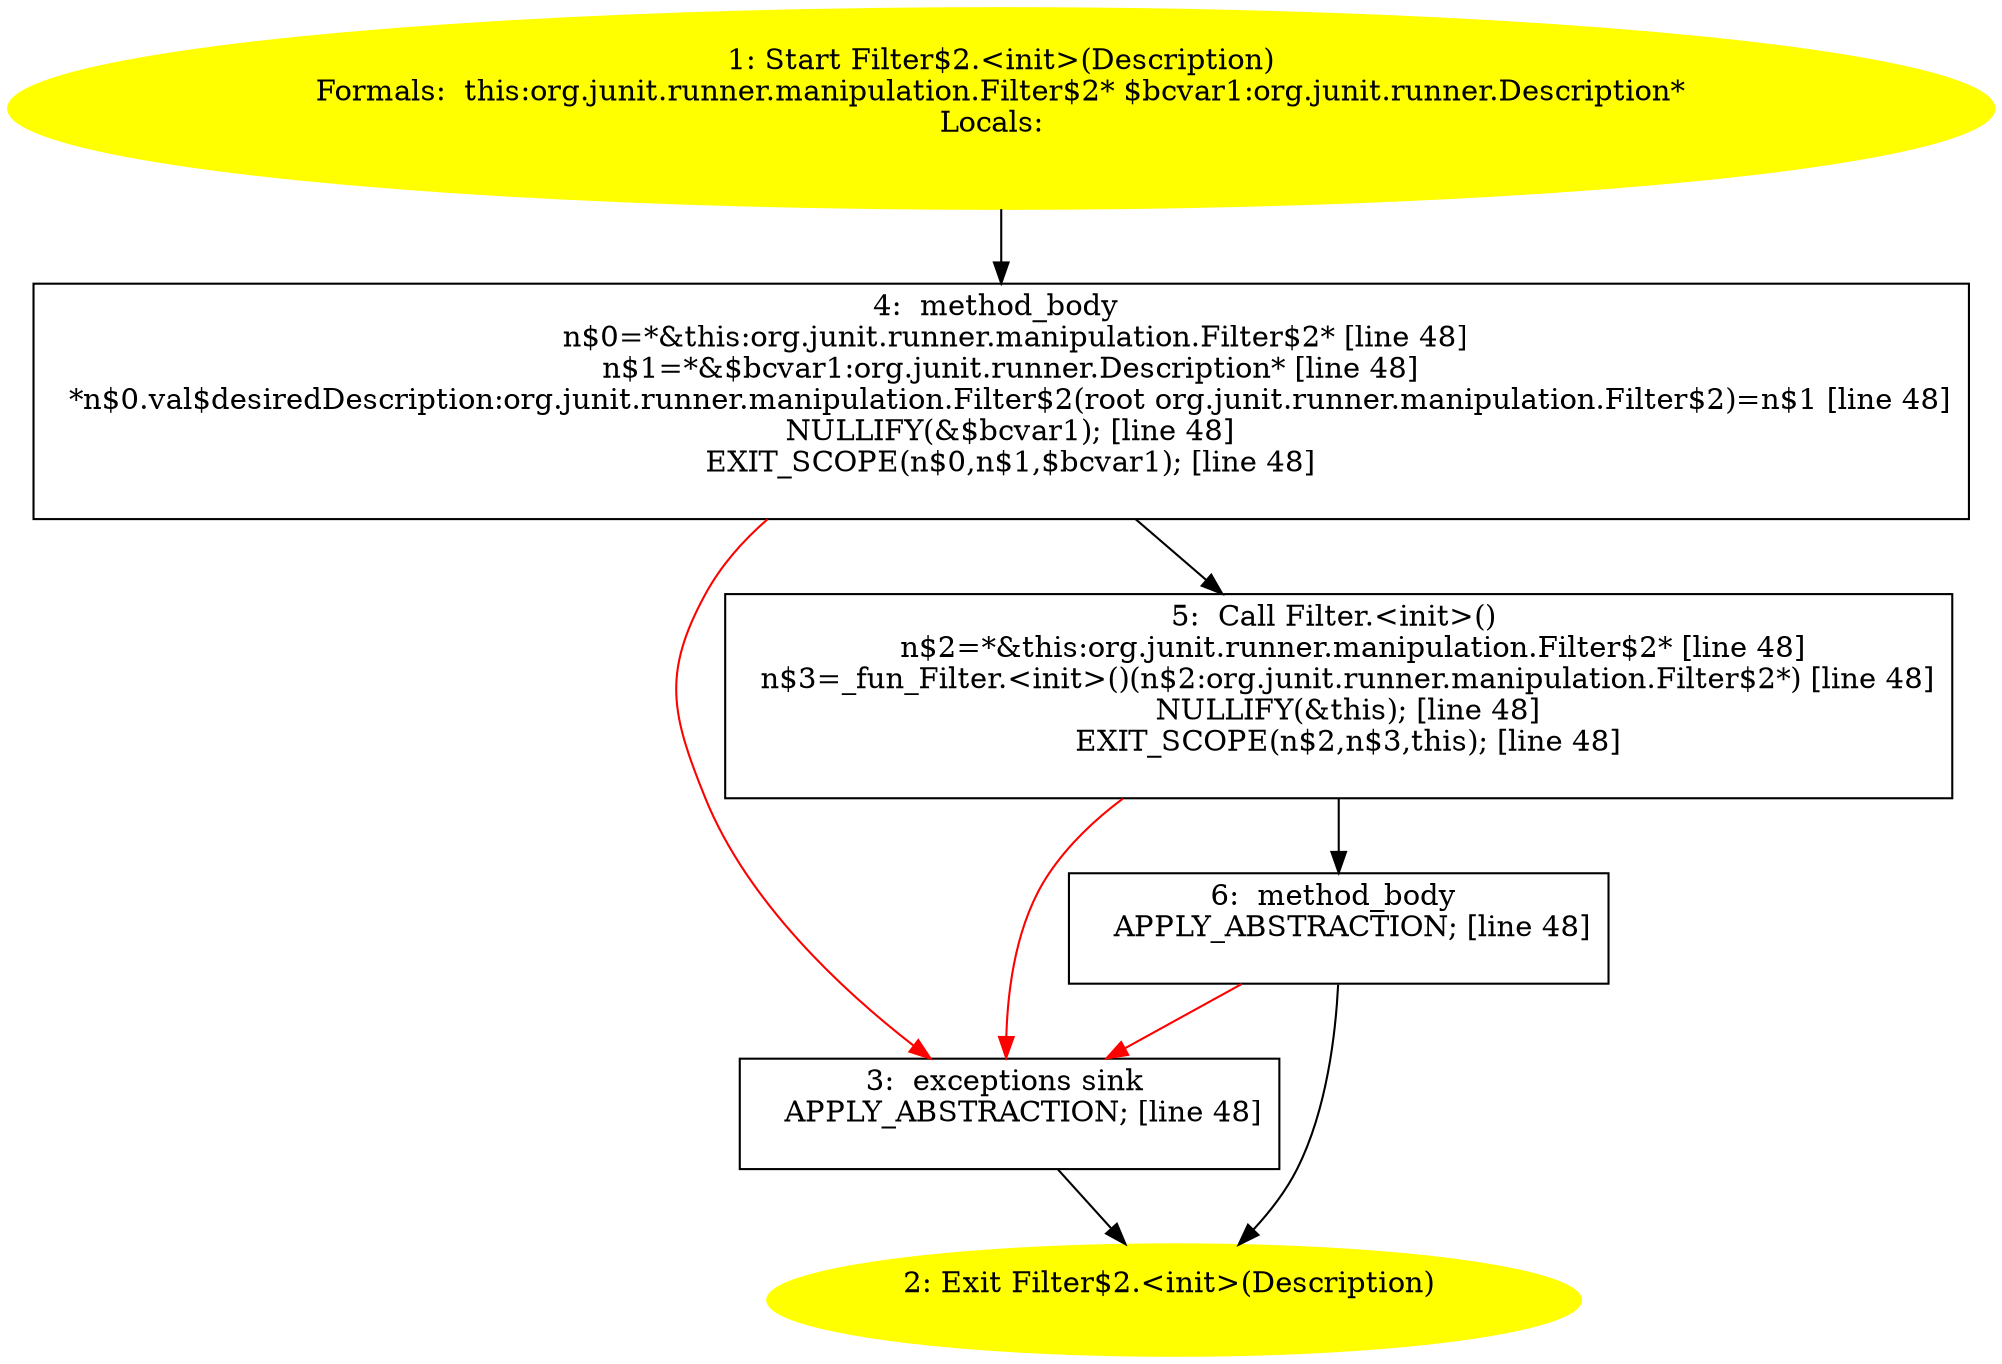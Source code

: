 /* @generated */
digraph cfg {
"org.junit.runner.manipulation.Filter$2.<init>(org.junit.runner.Description).d02a08d51a481b8521cc5215a5f112f4_1" [label="1: Start Filter$2.<init>(Description)\nFormals:  this:org.junit.runner.manipulation.Filter$2* $bcvar1:org.junit.runner.Description*\nLocals:  \n  " color=yellow style=filled]
	

	 "org.junit.runner.manipulation.Filter$2.<init>(org.junit.runner.Description).d02a08d51a481b8521cc5215a5f112f4_1" -> "org.junit.runner.manipulation.Filter$2.<init>(org.junit.runner.Description).d02a08d51a481b8521cc5215a5f112f4_4" ;
"org.junit.runner.manipulation.Filter$2.<init>(org.junit.runner.Description).d02a08d51a481b8521cc5215a5f112f4_2" [label="2: Exit Filter$2.<init>(Description) \n  " color=yellow style=filled]
	

"org.junit.runner.manipulation.Filter$2.<init>(org.junit.runner.Description).d02a08d51a481b8521cc5215a5f112f4_3" [label="3:  exceptions sink \n   APPLY_ABSTRACTION; [line 48]\n " shape="box"]
	

	 "org.junit.runner.manipulation.Filter$2.<init>(org.junit.runner.Description).d02a08d51a481b8521cc5215a5f112f4_3" -> "org.junit.runner.manipulation.Filter$2.<init>(org.junit.runner.Description).d02a08d51a481b8521cc5215a5f112f4_2" ;
"org.junit.runner.manipulation.Filter$2.<init>(org.junit.runner.Description).d02a08d51a481b8521cc5215a5f112f4_4" [label="4:  method_body \n   n$0=*&this:org.junit.runner.manipulation.Filter$2* [line 48]\n  n$1=*&$bcvar1:org.junit.runner.Description* [line 48]\n  *n$0.val$desiredDescription:org.junit.runner.manipulation.Filter$2(root org.junit.runner.manipulation.Filter$2)=n$1 [line 48]\n  NULLIFY(&$bcvar1); [line 48]\n  EXIT_SCOPE(n$0,n$1,$bcvar1); [line 48]\n " shape="box"]
	

	 "org.junit.runner.manipulation.Filter$2.<init>(org.junit.runner.Description).d02a08d51a481b8521cc5215a5f112f4_4" -> "org.junit.runner.manipulation.Filter$2.<init>(org.junit.runner.Description).d02a08d51a481b8521cc5215a5f112f4_5" ;
	 "org.junit.runner.manipulation.Filter$2.<init>(org.junit.runner.Description).d02a08d51a481b8521cc5215a5f112f4_4" -> "org.junit.runner.manipulation.Filter$2.<init>(org.junit.runner.Description).d02a08d51a481b8521cc5215a5f112f4_3" [color="red" ];
"org.junit.runner.manipulation.Filter$2.<init>(org.junit.runner.Description).d02a08d51a481b8521cc5215a5f112f4_5" [label="5:  Call Filter.<init>() \n   n$2=*&this:org.junit.runner.manipulation.Filter$2* [line 48]\n  n$3=_fun_Filter.<init>()(n$2:org.junit.runner.manipulation.Filter$2*) [line 48]\n  NULLIFY(&this); [line 48]\n  EXIT_SCOPE(n$2,n$3,this); [line 48]\n " shape="box"]
	

	 "org.junit.runner.manipulation.Filter$2.<init>(org.junit.runner.Description).d02a08d51a481b8521cc5215a5f112f4_5" -> "org.junit.runner.manipulation.Filter$2.<init>(org.junit.runner.Description).d02a08d51a481b8521cc5215a5f112f4_6" ;
	 "org.junit.runner.manipulation.Filter$2.<init>(org.junit.runner.Description).d02a08d51a481b8521cc5215a5f112f4_5" -> "org.junit.runner.manipulation.Filter$2.<init>(org.junit.runner.Description).d02a08d51a481b8521cc5215a5f112f4_3" [color="red" ];
"org.junit.runner.manipulation.Filter$2.<init>(org.junit.runner.Description).d02a08d51a481b8521cc5215a5f112f4_6" [label="6:  method_body \n   APPLY_ABSTRACTION; [line 48]\n " shape="box"]
	

	 "org.junit.runner.manipulation.Filter$2.<init>(org.junit.runner.Description).d02a08d51a481b8521cc5215a5f112f4_6" -> "org.junit.runner.manipulation.Filter$2.<init>(org.junit.runner.Description).d02a08d51a481b8521cc5215a5f112f4_2" ;
	 "org.junit.runner.manipulation.Filter$2.<init>(org.junit.runner.Description).d02a08d51a481b8521cc5215a5f112f4_6" -> "org.junit.runner.manipulation.Filter$2.<init>(org.junit.runner.Description).d02a08d51a481b8521cc5215a5f112f4_3" [color="red" ];
}
